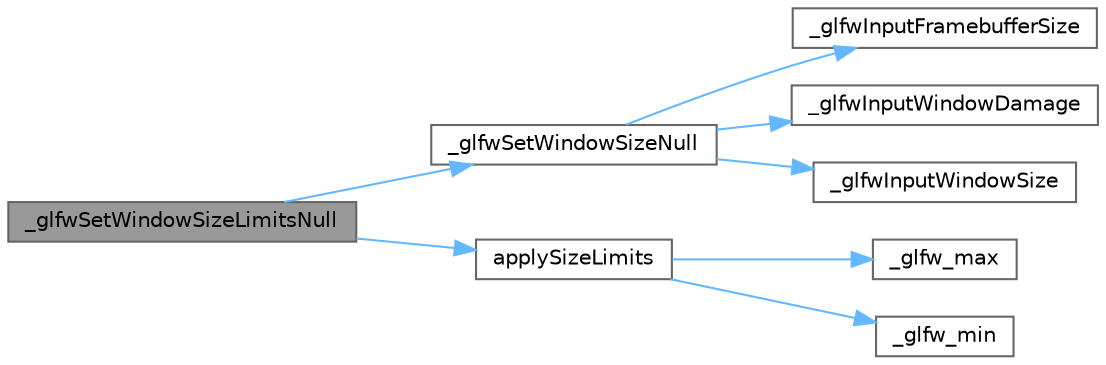 digraph "_glfwSetWindowSizeLimitsNull"
{
 // LATEX_PDF_SIZE
  bgcolor="transparent";
  edge [fontname=Helvetica,fontsize=10,labelfontname=Helvetica,labelfontsize=10];
  node [fontname=Helvetica,fontsize=10,shape=box,height=0.2,width=0.4];
  rankdir="LR";
  Node1 [id="Node000001",label="_glfwSetWindowSizeLimitsNull",height=0.2,width=0.4,color="gray40", fillcolor="grey60", style="filled", fontcolor="black",tooltip=" "];
  Node1 -> Node2 [id="edge1_Node000001_Node000002",color="steelblue1",style="solid",tooltip=" "];
  Node2 [id="Node000002",label="_glfwSetWindowSizeNull",height=0.2,width=0.4,color="grey40", fillcolor="white", style="filled",URL="$null__window_8c.html#a6a77f49d044212e63854307b741f61ac",tooltip=" "];
  Node2 -> Node3 [id="edge2_Node000002_Node000003",color="steelblue1",style="solid",tooltip=" "];
  Node3 [id="Node000003",label="_glfwInputFramebufferSize",height=0.2,width=0.4,color="grey40", fillcolor="white", style="filled",URL="$src_2window_8c.html#a1f8385157e99fea8cc960c0fb2f2fc47",tooltip=" "];
  Node2 -> Node4 [id="edge3_Node000002_Node000004",color="steelblue1",style="solid",tooltip=" "];
  Node4 [id="Node000004",label="_glfwInputWindowDamage",height=0.2,width=0.4,color="grey40", fillcolor="white", style="filled",URL="$src_2window_8c.html#ad9d5a996eef8fe1afcacc325f4510d1b",tooltip=" "];
  Node2 -> Node5 [id="edge4_Node000002_Node000005",color="steelblue1",style="solid",tooltip=" "];
  Node5 [id="Node000005",label="_glfwInputWindowSize",height=0.2,width=0.4,color="grey40", fillcolor="white", style="filled",URL="$src_2window_8c.html#a4becb396bda8c2a525a3d08d86354c6b",tooltip=" "];
  Node1 -> Node6 [id="edge5_Node000001_Node000006",color="steelblue1",style="solid",tooltip=" "];
  Node6 [id="Node000006",label="applySizeLimits",height=0.2,width=0.4,color="grey40", fillcolor="white", style="filled",URL="$null__window_8c.html#a7e7c2e30aa4fc34e1e887b74da536b39",tooltip=" "];
  Node6 -> Node7 [id="edge6_Node000006_Node000007",color="steelblue1",style="solid",tooltip=" "];
  Node7 [id="Node000007",label="_glfw_max",height=0.2,width=0.4,color="grey40", fillcolor="white", style="filled",URL="$glfw_2src_2init_8c.html#a91120c4dfe80fbd3b162413f154a585f",tooltip=" "];
  Node6 -> Node8 [id="edge7_Node000006_Node000008",color="steelblue1",style="solid",tooltip=" "];
  Node8 [id="Node000008",label="_glfw_min",height=0.2,width=0.4,color="grey40", fillcolor="white", style="filled",URL="$glfw_2src_2init_8c.html#afa5b80ef05733304e18066539f2fe702",tooltip=" "];
}
